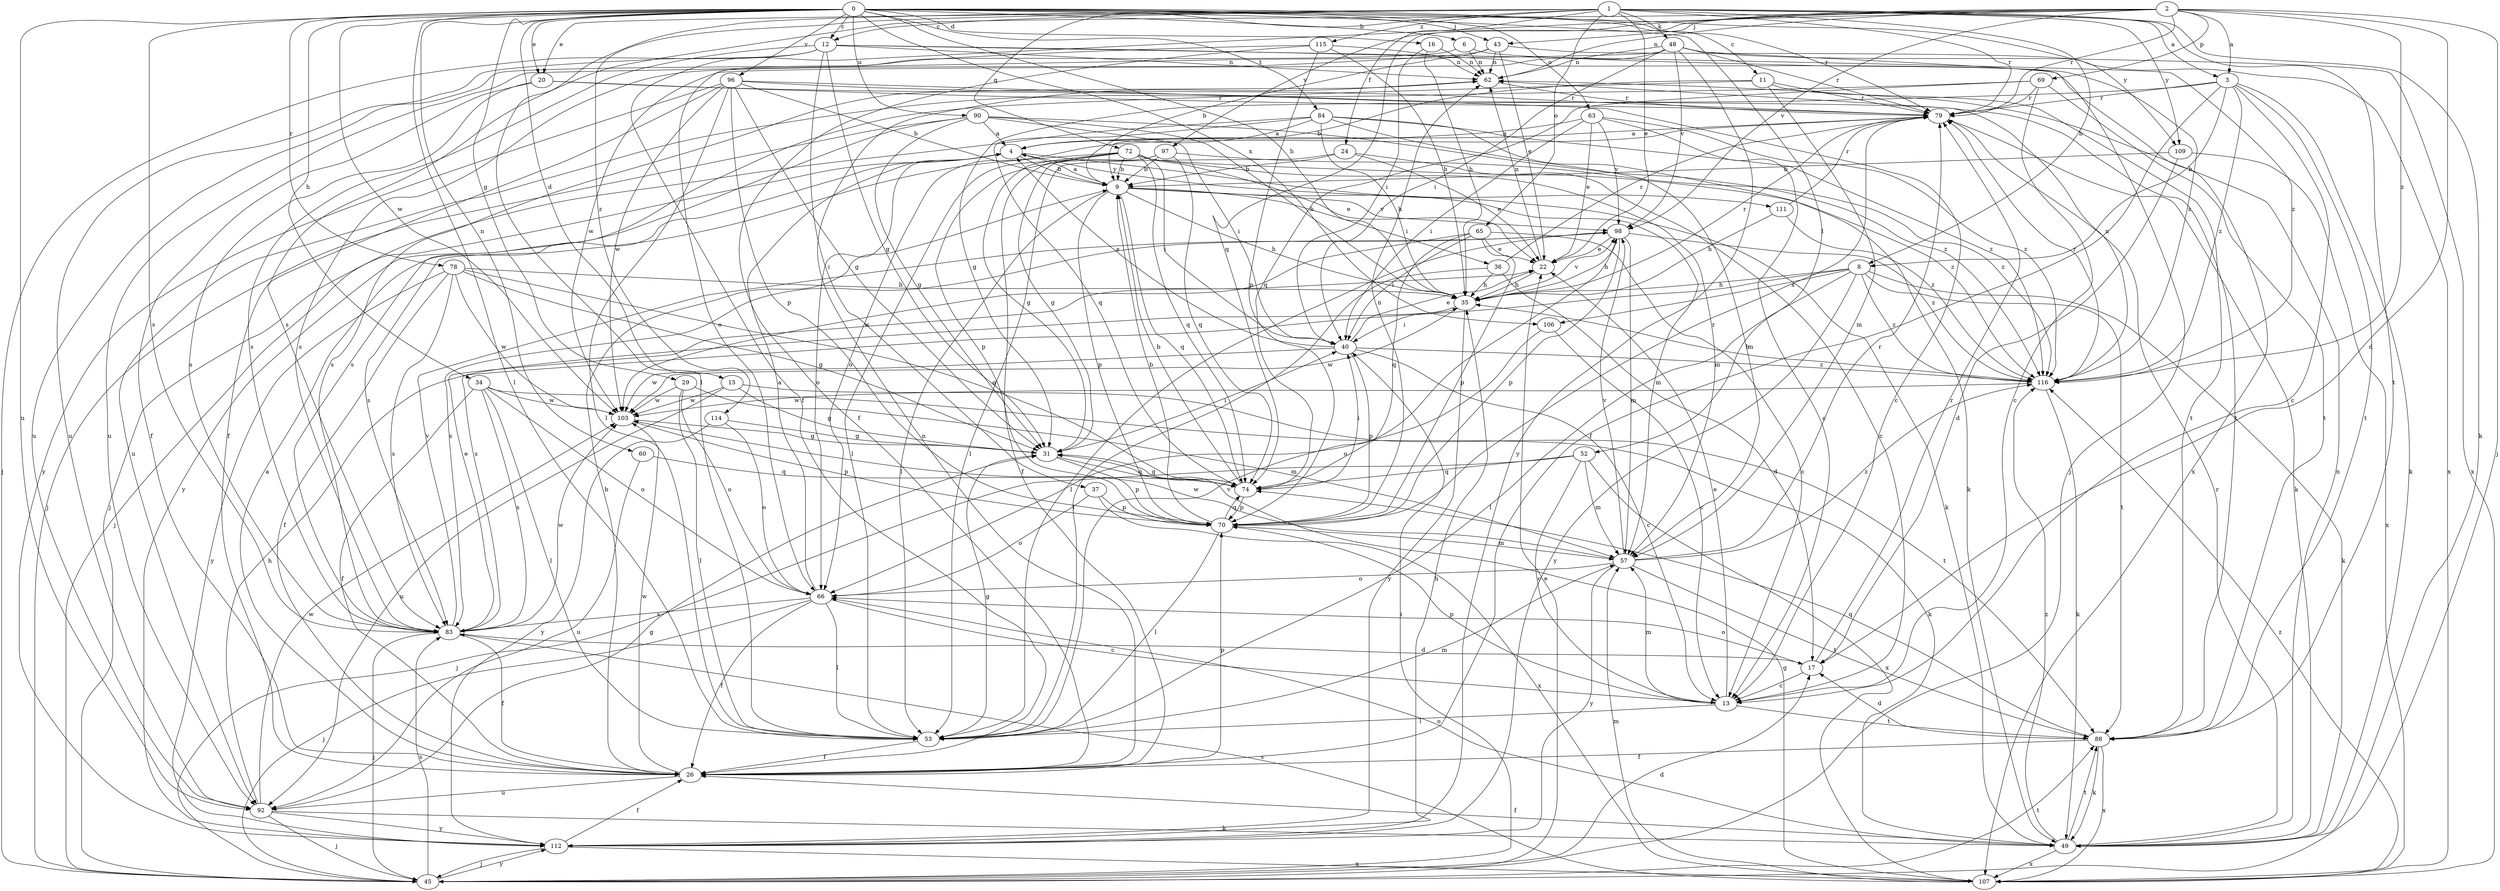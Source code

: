 strict digraph  {
0;
1;
2;
3;
4;
6;
8;
9;
11;
12;
13;
15;
16;
17;
20;
22;
24;
26;
29;
31;
34;
35;
36;
37;
40;
43;
45;
48;
49;
52;
53;
57;
60;
62;
63;
65;
66;
69;
70;
72;
74;
78;
79;
83;
84;
88;
90;
92;
96;
97;
98;
103;
106;
107;
109;
111;
112;
114;
115;
116;
0 -> 6  [label=b];
0 -> 11  [label=c];
0 -> 12  [label=c];
0 -> 15  [label=d];
0 -> 16  [label=d];
0 -> 20  [label=e];
0 -> 29  [label=g];
0 -> 34  [label=h];
0 -> 35  [label=h];
0 -> 43  [label=j];
0 -> 52  [label=l];
0 -> 53  [label=l];
0 -> 60  [label=n];
0 -> 63  [label=o];
0 -> 78  [label=r];
0 -> 79  [label=r];
0 -> 83  [label=s];
0 -> 84  [label=t];
0 -> 90  [label=u];
0 -> 92  [label=u];
0 -> 96  [label=v];
0 -> 103  [label=w];
0 -> 106  [label=x];
0 -> 109  [label=y];
1 -> 3  [label=a];
1 -> 8  [label=b];
1 -> 12  [label=c];
1 -> 20  [label=e];
1 -> 22  [label=e];
1 -> 24  [label=f];
1 -> 48  [label=k];
1 -> 49  [label=k];
1 -> 53  [label=l];
1 -> 65  [label=o];
1 -> 72  [label=q];
1 -> 79  [label=r];
1 -> 88  [label=t];
1 -> 109  [label=y];
1 -> 114  [label=z];
1 -> 115  [label=z];
2 -> 3  [label=a];
2 -> 17  [label=d];
2 -> 26  [label=f];
2 -> 43  [label=j];
2 -> 45  [label=j];
2 -> 62  [label=n];
2 -> 69  [label=p];
2 -> 74  [label=q];
2 -> 79  [label=r];
2 -> 83  [label=s];
2 -> 97  [label=v];
2 -> 98  [label=v];
2 -> 116  [label=z];
3 -> 8  [label=b];
3 -> 13  [label=c];
3 -> 26  [label=f];
3 -> 31  [label=g];
3 -> 49  [label=k];
3 -> 79  [label=r];
3 -> 88  [label=t];
3 -> 116  [label=z];
4 -> 9  [label=b];
4 -> 45  [label=j];
4 -> 49  [label=k];
4 -> 66  [label=o];
4 -> 111  [label=y];
6 -> 62  [label=n];
6 -> 92  [label=u];
6 -> 116  [label=z];
8 -> 35  [label=h];
8 -> 49  [label=k];
8 -> 53  [label=l];
8 -> 83  [label=s];
8 -> 88  [label=t];
8 -> 106  [label=x];
8 -> 112  [label=y];
8 -> 116  [label=z];
9 -> 4  [label=a];
9 -> 35  [label=h];
9 -> 36  [label=i];
9 -> 53  [label=l];
9 -> 57  [label=m];
9 -> 70  [label=p];
9 -> 74  [label=q];
9 -> 98  [label=v];
11 -> 9  [label=b];
11 -> 57  [label=m];
11 -> 79  [label=r];
11 -> 83  [label=s];
11 -> 88  [label=t];
12 -> 31  [label=g];
12 -> 37  [label=i];
12 -> 45  [label=j];
12 -> 62  [label=n];
12 -> 83  [label=s];
12 -> 92  [label=u];
12 -> 107  [label=x];
12 -> 116  [label=z];
13 -> 22  [label=e];
13 -> 53  [label=l];
13 -> 57  [label=m];
13 -> 70  [label=p];
13 -> 88  [label=t];
15 -> 31  [label=g];
15 -> 88  [label=t];
15 -> 92  [label=u];
15 -> 103  [label=w];
16 -> 35  [label=h];
16 -> 40  [label=i];
16 -> 62  [label=n];
17 -> 13  [label=c];
17 -> 66  [label=o];
17 -> 79  [label=r];
20 -> 26  [label=f];
20 -> 79  [label=r];
20 -> 83  [label=s];
20 -> 88  [label=t];
22 -> 35  [label=h];
22 -> 62  [label=n];
24 -> 9  [label=b];
24 -> 13  [label=c];
24 -> 22  [label=e];
24 -> 53  [label=l];
26 -> 4  [label=a];
26 -> 9  [label=b];
26 -> 62  [label=n];
26 -> 70  [label=p];
26 -> 92  [label=u];
26 -> 103  [label=w];
29 -> 53  [label=l];
29 -> 57  [label=m];
29 -> 66  [label=o];
29 -> 103  [label=w];
31 -> 40  [label=i];
31 -> 70  [label=p];
31 -> 74  [label=q];
34 -> 26  [label=f];
34 -> 49  [label=k];
34 -> 53  [label=l];
34 -> 66  [label=o];
34 -> 83  [label=s];
34 -> 103  [label=w];
35 -> 40  [label=i];
35 -> 79  [label=r];
35 -> 98  [label=v];
35 -> 103  [label=w];
35 -> 112  [label=y];
36 -> 17  [label=d];
36 -> 35  [label=h];
36 -> 53  [label=l];
36 -> 79  [label=r];
37 -> 66  [label=o];
37 -> 70  [label=p];
37 -> 107  [label=x];
40 -> 4  [label=a];
40 -> 13  [label=c];
40 -> 22  [label=e];
40 -> 70  [label=p];
40 -> 103  [label=w];
40 -> 116  [label=z];
43 -> 9  [label=b];
43 -> 22  [label=e];
43 -> 62  [label=n];
43 -> 83  [label=s];
43 -> 107  [label=x];
45 -> 17  [label=d];
45 -> 22  [label=e];
45 -> 40  [label=i];
45 -> 83  [label=s];
45 -> 88  [label=t];
45 -> 112  [label=y];
48 -> 40  [label=i];
48 -> 45  [label=j];
48 -> 62  [label=n];
48 -> 79  [label=r];
48 -> 92  [label=u];
48 -> 98  [label=v];
48 -> 103  [label=w];
48 -> 107  [label=x];
48 -> 112  [label=y];
49 -> 26  [label=f];
49 -> 62  [label=n];
49 -> 66  [label=o];
49 -> 79  [label=r];
49 -> 88  [label=t];
49 -> 107  [label=x];
49 -> 116  [label=z];
52 -> 13  [label=c];
52 -> 45  [label=j];
52 -> 57  [label=m];
52 -> 74  [label=q];
52 -> 107  [label=x];
53 -> 26  [label=f];
53 -> 31  [label=g];
53 -> 57  [label=m];
53 -> 98  [label=v];
57 -> 66  [label=o];
57 -> 79  [label=r];
57 -> 88  [label=t];
57 -> 98  [label=v];
57 -> 103  [label=w];
57 -> 112  [label=y];
57 -> 116  [label=z];
60 -> 74  [label=q];
60 -> 92  [label=u];
62 -> 79  [label=r];
62 -> 83  [label=s];
63 -> 4  [label=a];
63 -> 13  [label=c];
63 -> 22  [label=e];
63 -> 40  [label=i];
63 -> 98  [label=v];
63 -> 116  [label=z];
65 -> 13  [label=c];
65 -> 22  [label=e];
65 -> 40  [label=i];
65 -> 70  [label=p];
65 -> 74  [label=q];
65 -> 103  [label=w];
66 -> 4  [label=a];
66 -> 13  [label=c];
66 -> 26  [label=f];
66 -> 45  [label=j];
66 -> 53  [label=l];
66 -> 83  [label=s];
69 -> 13  [label=c];
69 -> 74  [label=q];
69 -> 79  [label=r];
69 -> 88  [label=t];
69 -> 92  [label=u];
70 -> 9  [label=b];
70 -> 53  [label=l];
70 -> 57  [label=m];
70 -> 62  [label=n];
70 -> 74  [label=q];
70 -> 79  [label=r];
72 -> 9  [label=b];
72 -> 22  [label=e];
72 -> 31  [label=g];
72 -> 40  [label=i];
72 -> 53  [label=l];
72 -> 57  [label=m];
72 -> 70  [label=p];
72 -> 74  [label=q];
72 -> 83  [label=s];
72 -> 116  [label=z];
74 -> 9  [label=b];
74 -> 31  [label=g];
74 -> 40  [label=i];
74 -> 70  [label=p];
78 -> 26  [label=f];
78 -> 31  [label=g];
78 -> 35  [label=h];
78 -> 74  [label=q];
78 -> 83  [label=s];
78 -> 103  [label=w];
78 -> 112  [label=y];
79 -> 4  [label=a];
79 -> 49  [label=k];
79 -> 66  [label=o];
83 -> 17  [label=d];
83 -> 22  [label=e];
83 -> 26  [label=f];
83 -> 45  [label=j];
83 -> 98  [label=v];
83 -> 103  [label=w];
84 -> 4  [label=a];
84 -> 35  [label=h];
84 -> 45  [label=j];
84 -> 49  [label=k];
84 -> 57  [label=m];
84 -> 74  [label=q];
84 -> 116  [label=z];
88 -> 17  [label=d];
88 -> 26  [label=f];
88 -> 49  [label=k];
88 -> 74  [label=q];
88 -> 107  [label=x];
90 -> 4  [label=a];
90 -> 31  [label=g];
90 -> 35  [label=h];
90 -> 40  [label=i];
90 -> 45  [label=j];
90 -> 112  [label=y];
90 -> 116  [label=z];
92 -> 31  [label=g];
92 -> 35  [label=h];
92 -> 45  [label=j];
92 -> 49  [label=k];
92 -> 103  [label=w];
92 -> 112  [label=y];
96 -> 9  [label=b];
96 -> 13  [label=c];
96 -> 26  [label=f];
96 -> 31  [label=g];
96 -> 53  [label=l];
96 -> 70  [label=p];
96 -> 79  [label=r];
96 -> 103  [label=w];
96 -> 112  [label=y];
97 -> 9  [label=b];
97 -> 26  [label=f];
97 -> 31  [label=g];
97 -> 74  [label=q];
97 -> 116  [label=z];
98 -> 22  [label=e];
98 -> 35  [label=h];
98 -> 53  [label=l];
98 -> 57  [label=m];
98 -> 70  [label=p];
98 -> 83  [label=s];
98 -> 116  [label=z];
103 -> 31  [label=g];
103 -> 70  [label=p];
106 -> 13  [label=c];
106 -> 66  [label=o];
107 -> 31  [label=g];
107 -> 57  [label=m];
107 -> 83  [label=s];
107 -> 116  [label=z];
109 -> 9  [label=b];
109 -> 17  [label=d];
109 -> 107  [label=x];
111 -> 35  [label=h];
111 -> 79  [label=r];
111 -> 116  [label=z];
112 -> 26  [label=f];
112 -> 35  [label=h];
112 -> 45  [label=j];
112 -> 107  [label=x];
114 -> 31  [label=g];
114 -> 66  [label=o];
114 -> 112  [label=y];
115 -> 26  [label=f];
115 -> 35  [label=h];
115 -> 62  [label=n];
115 -> 66  [label=o];
115 -> 70  [label=p];
116 -> 35  [label=h];
116 -> 49  [label=k];
116 -> 62  [label=n];
116 -> 79  [label=r];
116 -> 103  [label=w];
}
